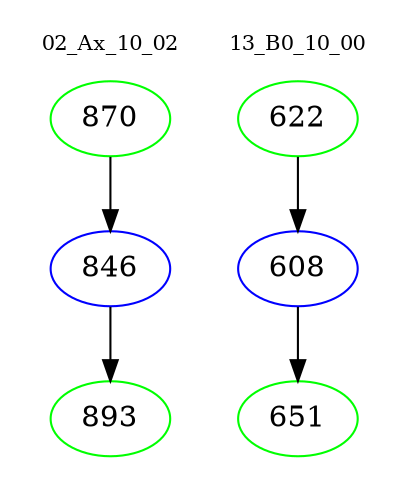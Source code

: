 digraph{
subgraph cluster_0 {
color = white
label = "02_Ax_10_02";
fontsize=10;
T0_870 [label="870", color="green"]
T0_870 -> T0_846 [color="black"]
T0_846 [label="846", color="blue"]
T0_846 -> T0_893 [color="black"]
T0_893 [label="893", color="green"]
}
subgraph cluster_1 {
color = white
label = "13_B0_10_00";
fontsize=10;
T1_622 [label="622", color="green"]
T1_622 -> T1_608 [color="black"]
T1_608 [label="608", color="blue"]
T1_608 -> T1_651 [color="black"]
T1_651 [label="651", color="green"]
}
}
